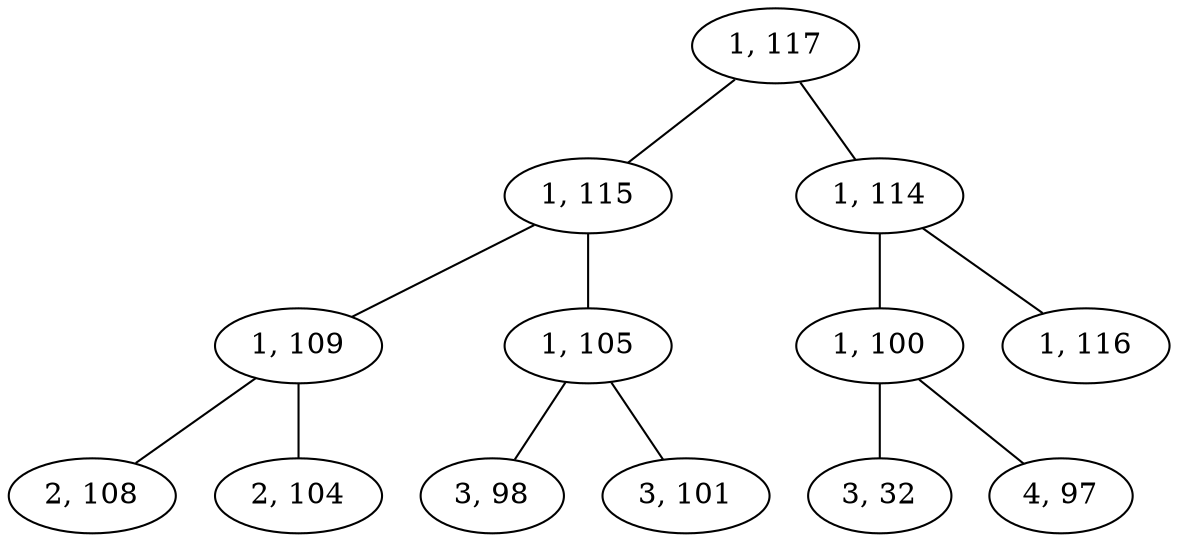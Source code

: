 graph G {
	graph [rankdir=TB]
	"1, 117"
	"1, 115"
	"1, 117" -- "1, 115"
	"1, 114"
	"1, 117" -- "1, 114"
	"1, 109"
	"1, 115" -- "1, 109"
	"1, 105"
	"1, 115" -- "1, 105"
	"1, 100"
	"1, 114" -- "1, 100"
	"1, 116"
	"1, 114" -- "1, 116"
	"2, 108"
	"1, 109" -- "2, 108"
	"2, 104"
	"1, 109" -- "2, 104"
	"3, 98"
	"1, 105" -- "3, 98"
	"3, 101"
	"1, 105" -- "3, 101"
	"3, 32"
	"1, 100" -- "3, 32"
	"4, 97"
	"1, 100" -- "4, 97"
}
